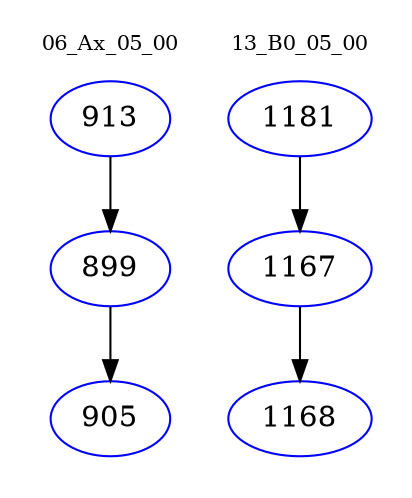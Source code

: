 digraph{
subgraph cluster_0 {
color = white
label = "06_Ax_05_00";
fontsize=10;
T0_913 [label="913", color="blue"]
T0_913 -> T0_899 [color="black"]
T0_899 [label="899", color="blue"]
T0_899 -> T0_905 [color="black"]
T0_905 [label="905", color="blue"]
}
subgraph cluster_1 {
color = white
label = "13_B0_05_00";
fontsize=10;
T1_1181 [label="1181", color="blue"]
T1_1181 -> T1_1167 [color="black"]
T1_1167 [label="1167", color="blue"]
T1_1167 -> T1_1168 [color="black"]
T1_1168 [label="1168", color="blue"]
}
}
